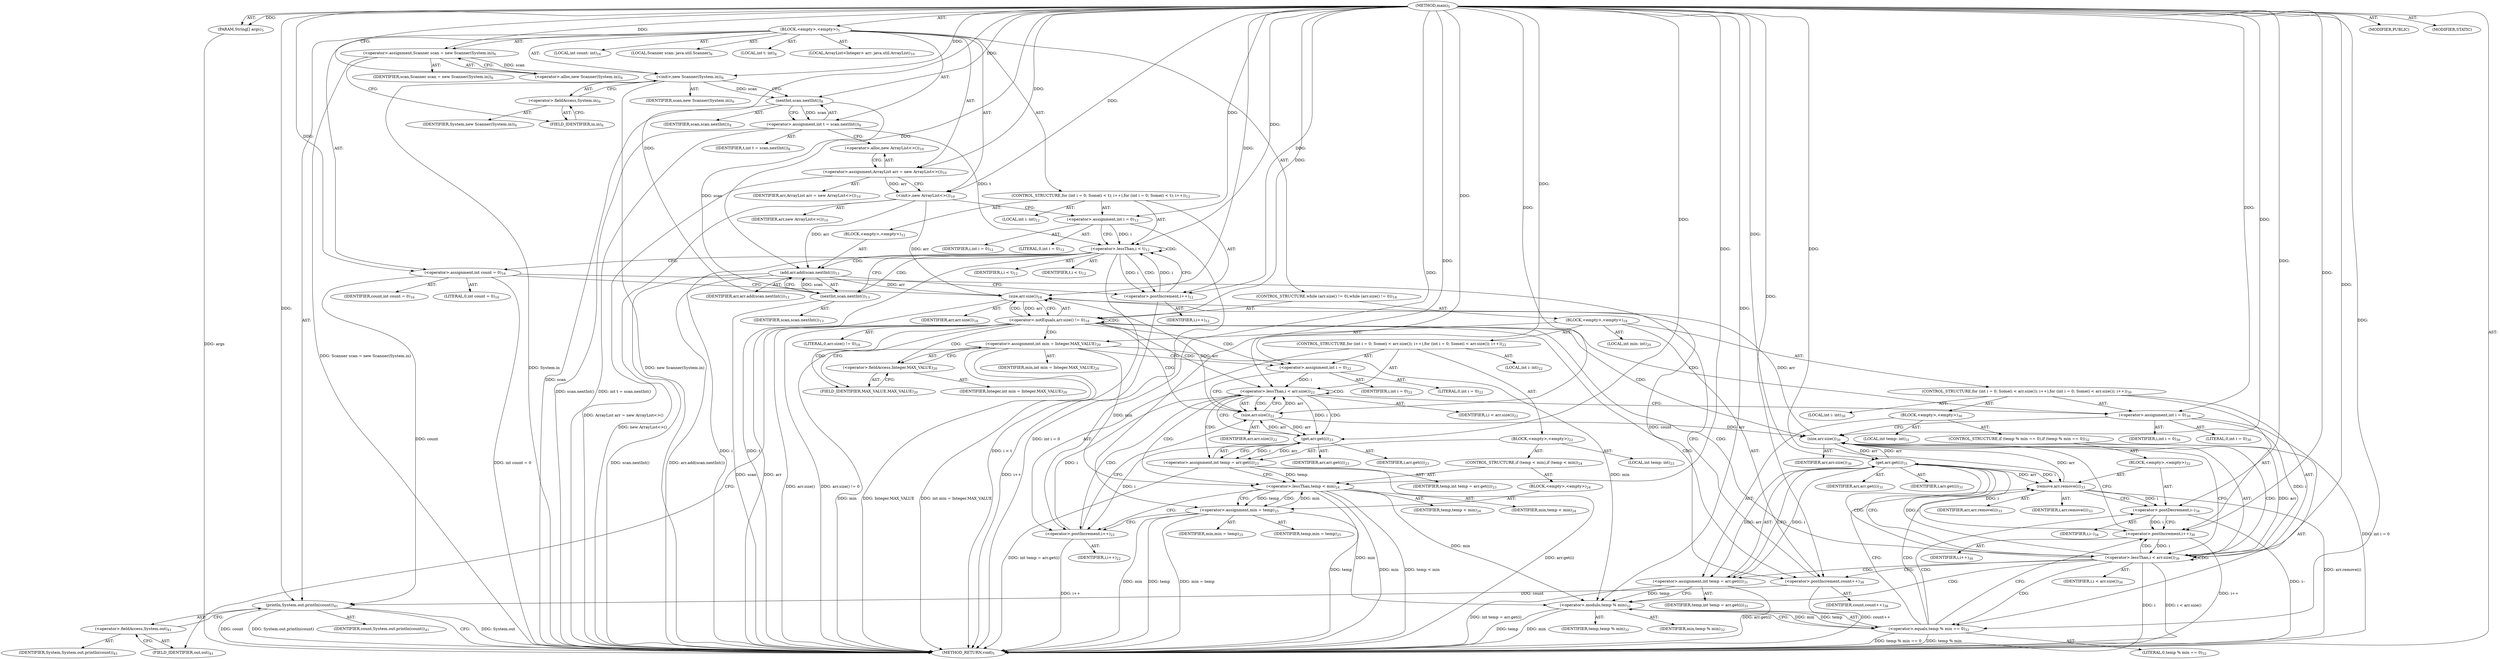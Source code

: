digraph "main" {  
"21" [label = <(METHOD,main)<SUB>5</SUB>> ]
"22" [label = <(PARAM,String[] args)<SUB>5</SUB>> ]
"23" [label = <(BLOCK,&lt;empty&gt;,&lt;empty&gt;)<SUB>5</SUB>> ]
"4" [label = <(LOCAL,Scanner scan: java.util.Scanner)<SUB>6</SUB>> ]
"24" [label = <(&lt;operator&gt;.assignment,Scanner scan = new Scanner(System.in))<SUB>6</SUB>> ]
"25" [label = <(IDENTIFIER,scan,Scanner scan = new Scanner(System.in))<SUB>6</SUB>> ]
"26" [label = <(&lt;operator&gt;.alloc,new Scanner(System.in))<SUB>6</SUB>> ]
"27" [label = <(&lt;init&gt;,new Scanner(System.in))<SUB>6</SUB>> ]
"3" [label = <(IDENTIFIER,scan,new Scanner(System.in))<SUB>6</SUB>> ]
"28" [label = <(&lt;operator&gt;.fieldAccess,System.in)<SUB>6</SUB>> ]
"29" [label = <(IDENTIFIER,System,new Scanner(System.in))<SUB>6</SUB>> ]
"30" [label = <(FIELD_IDENTIFIER,in,in)<SUB>6</SUB>> ]
"31" [label = <(LOCAL,int t: int)<SUB>8</SUB>> ]
"32" [label = <(&lt;operator&gt;.assignment,int t = scan.nextInt())<SUB>8</SUB>> ]
"33" [label = <(IDENTIFIER,t,int t = scan.nextInt())<SUB>8</SUB>> ]
"34" [label = <(nextInt,scan.nextInt())<SUB>8</SUB>> ]
"35" [label = <(IDENTIFIER,scan,scan.nextInt())<SUB>8</SUB>> ]
"6" [label = <(LOCAL,ArrayList&lt;Integer&gt; arr: java.util.ArrayList)<SUB>10</SUB>> ]
"36" [label = <(&lt;operator&gt;.assignment,ArrayList arr = new ArrayList&lt;&gt;())<SUB>10</SUB>> ]
"37" [label = <(IDENTIFIER,arr,ArrayList arr = new ArrayList&lt;&gt;())<SUB>10</SUB>> ]
"38" [label = <(&lt;operator&gt;.alloc,new ArrayList&lt;&gt;())<SUB>10</SUB>> ]
"39" [label = <(&lt;init&gt;,new ArrayList&lt;&gt;())<SUB>10</SUB>> ]
"5" [label = <(IDENTIFIER,arr,new ArrayList&lt;&gt;())<SUB>10</SUB>> ]
"40" [label = <(CONTROL_STRUCTURE,for (int i = 0; Some(i &lt; t); i++),for (int i = 0; Some(i &lt; t); i++))<SUB>12</SUB>> ]
"41" [label = <(LOCAL,int i: int)<SUB>12</SUB>> ]
"42" [label = <(&lt;operator&gt;.assignment,int i = 0)<SUB>12</SUB>> ]
"43" [label = <(IDENTIFIER,i,int i = 0)<SUB>12</SUB>> ]
"44" [label = <(LITERAL,0,int i = 0)<SUB>12</SUB>> ]
"45" [label = <(&lt;operator&gt;.lessThan,i &lt; t)<SUB>12</SUB>> ]
"46" [label = <(IDENTIFIER,i,i &lt; t)<SUB>12</SUB>> ]
"47" [label = <(IDENTIFIER,t,i &lt; t)<SUB>12</SUB>> ]
"48" [label = <(&lt;operator&gt;.postIncrement,i++)<SUB>12</SUB>> ]
"49" [label = <(IDENTIFIER,i,i++)<SUB>12</SUB>> ]
"50" [label = <(BLOCK,&lt;empty&gt;,&lt;empty&gt;)<SUB>12</SUB>> ]
"51" [label = <(add,arr.add(scan.nextInt()))<SUB>13</SUB>> ]
"52" [label = <(IDENTIFIER,arr,arr.add(scan.nextInt()))<SUB>13</SUB>> ]
"53" [label = <(nextInt,scan.nextInt())<SUB>13</SUB>> ]
"54" [label = <(IDENTIFIER,scan,scan.nextInt())<SUB>13</SUB>> ]
"55" [label = <(LOCAL,int count: int)<SUB>16</SUB>> ]
"56" [label = <(&lt;operator&gt;.assignment,int count = 0)<SUB>16</SUB>> ]
"57" [label = <(IDENTIFIER,count,int count = 0)<SUB>16</SUB>> ]
"58" [label = <(LITERAL,0,int count = 0)<SUB>16</SUB>> ]
"59" [label = <(CONTROL_STRUCTURE,while (arr.size() != 0),while (arr.size() != 0))<SUB>18</SUB>> ]
"60" [label = <(&lt;operator&gt;.notEquals,arr.size() != 0)<SUB>18</SUB>> ]
"61" [label = <(size,arr.size())<SUB>18</SUB>> ]
"62" [label = <(IDENTIFIER,arr,arr.size())<SUB>18</SUB>> ]
"63" [label = <(LITERAL,0,arr.size() != 0)<SUB>18</SUB>> ]
"64" [label = <(BLOCK,&lt;empty&gt;,&lt;empty&gt;)<SUB>18</SUB>> ]
"65" [label = <(LOCAL,int min: int)<SUB>20</SUB>> ]
"66" [label = <(&lt;operator&gt;.assignment,int min = Integer.MAX_VALUE)<SUB>20</SUB>> ]
"67" [label = <(IDENTIFIER,min,int min = Integer.MAX_VALUE)<SUB>20</SUB>> ]
"68" [label = <(&lt;operator&gt;.fieldAccess,Integer.MAX_VALUE)<SUB>20</SUB>> ]
"69" [label = <(IDENTIFIER,Integer,int min = Integer.MAX_VALUE)<SUB>20</SUB>> ]
"70" [label = <(FIELD_IDENTIFIER,MAX_VALUE,MAX_VALUE)<SUB>20</SUB>> ]
"71" [label = <(CONTROL_STRUCTURE,for (int i = 0; Some(i &lt; arr.size()); i++),for (int i = 0; Some(i &lt; arr.size()); i++))<SUB>22</SUB>> ]
"72" [label = <(LOCAL,int i: int)<SUB>22</SUB>> ]
"73" [label = <(&lt;operator&gt;.assignment,int i = 0)<SUB>22</SUB>> ]
"74" [label = <(IDENTIFIER,i,int i = 0)<SUB>22</SUB>> ]
"75" [label = <(LITERAL,0,int i = 0)<SUB>22</SUB>> ]
"76" [label = <(&lt;operator&gt;.lessThan,i &lt; arr.size())<SUB>22</SUB>> ]
"77" [label = <(IDENTIFIER,i,i &lt; arr.size())<SUB>22</SUB>> ]
"78" [label = <(size,arr.size())<SUB>22</SUB>> ]
"79" [label = <(IDENTIFIER,arr,arr.size())<SUB>22</SUB>> ]
"80" [label = <(&lt;operator&gt;.postIncrement,i++)<SUB>22</SUB>> ]
"81" [label = <(IDENTIFIER,i,i++)<SUB>22</SUB>> ]
"82" [label = <(BLOCK,&lt;empty&gt;,&lt;empty&gt;)<SUB>22</SUB>> ]
"83" [label = <(LOCAL,int temp: int)<SUB>23</SUB>> ]
"84" [label = <(&lt;operator&gt;.assignment,int temp = arr.get(i))<SUB>23</SUB>> ]
"85" [label = <(IDENTIFIER,temp,int temp = arr.get(i))<SUB>23</SUB>> ]
"86" [label = <(get,arr.get(i))<SUB>23</SUB>> ]
"87" [label = <(IDENTIFIER,arr,arr.get(i))<SUB>23</SUB>> ]
"88" [label = <(IDENTIFIER,i,arr.get(i))<SUB>23</SUB>> ]
"89" [label = <(CONTROL_STRUCTURE,if (temp &lt; min),if (temp &lt; min))<SUB>24</SUB>> ]
"90" [label = <(&lt;operator&gt;.lessThan,temp &lt; min)<SUB>24</SUB>> ]
"91" [label = <(IDENTIFIER,temp,temp &lt; min)<SUB>24</SUB>> ]
"92" [label = <(IDENTIFIER,min,temp &lt; min)<SUB>24</SUB>> ]
"93" [label = <(BLOCK,&lt;empty&gt;,&lt;empty&gt;)<SUB>24</SUB>> ]
"94" [label = <(&lt;operator&gt;.assignment,min = temp)<SUB>25</SUB>> ]
"95" [label = <(IDENTIFIER,min,min = temp)<SUB>25</SUB>> ]
"96" [label = <(IDENTIFIER,temp,min = temp)<SUB>25</SUB>> ]
"97" [label = <(CONTROL_STRUCTURE,for (int i = 0; Some(i &lt; arr.size()); i++),for (int i = 0; Some(i &lt; arr.size()); i++))<SUB>30</SUB>> ]
"98" [label = <(LOCAL,int i: int)<SUB>30</SUB>> ]
"99" [label = <(&lt;operator&gt;.assignment,int i = 0)<SUB>30</SUB>> ]
"100" [label = <(IDENTIFIER,i,int i = 0)<SUB>30</SUB>> ]
"101" [label = <(LITERAL,0,int i = 0)<SUB>30</SUB>> ]
"102" [label = <(&lt;operator&gt;.lessThan,i &lt; arr.size())<SUB>30</SUB>> ]
"103" [label = <(IDENTIFIER,i,i &lt; arr.size())<SUB>30</SUB>> ]
"104" [label = <(size,arr.size())<SUB>30</SUB>> ]
"105" [label = <(IDENTIFIER,arr,arr.size())<SUB>30</SUB>> ]
"106" [label = <(&lt;operator&gt;.postIncrement,i++)<SUB>30</SUB>> ]
"107" [label = <(IDENTIFIER,i,i++)<SUB>30</SUB>> ]
"108" [label = <(BLOCK,&lt;empty&gt;,&lt;empty&gt;)<SUB>30</SUB>> ]
"109" [label = <(LOCAL,int temp: int)<SUB>31</SUB>> ]
"110" [label = <(&lt;operator&gt;.assignment,int temp = arr.get(i))<SUB>31</SUB>> ]
"111" [label = <(IDENTIFIER,temp,int temp = arr.get(i))<SUB>31</SUB>> ]
"112" [label = <(get,arr.get(i))<SUB>31</SUB>> ]
"113" [label = <(IDENTIFIER,arr,arr.get(i))<SUB>31</SUB>> ]
"114" [label = <(IDENTIFIER,i,arr.get(i))<SUB>31</SUB>> ]
"115" [label = <(CONTROL_STRUCTURE,if (temp % min == 0),if (temp % min == 0))<SUB>32</SUB>> ]
"116" [label = <(&lt;operator&gt;.equals,temp % min == 0)<SUB>32</SUB>> ]
"117" [label = <(&lt;operator&gt;.modulo,temp % min)<SUB>32</SUB>> ]
"118" [label = <(IDENTIFIER,temp,temp % min)<SUB>32</SUB>> ]
"119" [label = <(IDENTIFIER,min,temp % min)<SUB>32</SUB>> ]
"120" [label = <(LITERAL,0,temp % min == 0)<SUB>32</SUB>> ]
"121" [label = <(BLOCK,&lt;empty&gt;,&lt;empty&gt;)<SUB>32</SUB>> ]
"122" [label = <(remove,arr.remove(i))<SUB>33</SUB>> ]
"123" [label = <(IDENTIFIER,arr,arr.remove(i))<SUB>33</SUB>> ]
"124" [label = <(IDENTIFIER,i,arr.remove(i))<SUB>33</SUB>> ]
"125" [label = <(&lt;operator&gt;.postDecrement,i--)<SUB>34</SUB>> ]
"126" [label = <(IDENTIFIER,i,i--)<SUB>34</SUB>> ]
"127" [label = <(&lt;operator&gt;.postIncrement,count++)<SUB>38</SUB>> ]
"128" [label = <(IDENTIFIER,count,count++)<SUB>38</SUB>> ]
"129" [label = <(println,System.out.println(count))<SUB>41</SUB>> ]
"130" [label = <(&lt;operator&gt;.fieldAccess,System.out)<SUB>41</SUB>> ]
"131" [label = <(IDENTIFIER,System,System.out.println(count))<SUB>41</SUB>> ]
"132" [label = <(FIELD_IDENTIFIER,out,out)<SUB>41</SUB>> ]
"133" [label = <(IDENTIFIER,count,System.out.println(count))<SUB>41</SUB>> ]
"134" [label = <(MODIFIER,PUBLIC)> ]
"135" [label = <(MODIFIER,STATIC)> ]
"136" [label = <(METHOD_RETURN,void)<SUB>5</SUB>> ]
  "21" -> "22"  [ label = "AST: "] 
  "21" -> "23"  [ label = "AST: "] 
  "21" -> "134"  [ label = "AST: "] 
  "21" -> "135"  [ label = "AST: "] 
  "21" -> "136"  [ label = "AST: "] 
  "23" -> "4"  [ label = "AST: "] 
  "23" -> "24"  [ label = "AST: "] 
  "23" -> "27"  [ label = "AST: "] 
  "23" -> "31"  [ label = "AST: "] 
  "23" -> "32"  [ label = "AST: "] 
  "23" -> "6"  [ label = "AST: "] 
  "23" -> "36"  [ label = "AST: "] 
  "23" -> "39"  [ label = "AST: "] 
  "23" -> "40"  [ label = "AST: "] 
  "23" -> "55"  [ label = "AST: "] 
  "23" -> "56"  [ label = "AST: "] 
  "23" -> "59"  [ label = "AST: "] 
  "23" -> "129"  [ label = "AST: "] 
  "24" -> "25"  [ label = "AST: "] 
  "24" -> "26"  [ label = "AST: "] 
  "27" -> "3"  [ label = "AST: "] 
  "27" -> "28"  [ label = "AST: "] 
  "28" -> "29"  [ label = "AST: "] 
  "28" -> "30"  [ label = "AST: "] 
  "32" -> "33"  [ label = "AST: "] 
  "32" -> "34"  [ label = "AST: "] 
  "34" -> "35"  [ label = "AST: "] 
  "36" -> "37"  [ label = "AST: "] 
  "36" -> "38"  [ label = "AST: "] 
  "39" -> "5"  [ label = "AST: "] 
  "40" -> "41"  [ label = "AST: "] 
  "40" -> "42"  [ label = "AST: "] 
  "40" -> "45"  [ label = "AST: "] 
  "40" -> "48"  [ label = "AST: "] 
  "40" -> "50"  [ label = "AST: "] 
  "42" -> "43"  [ label = "AST: "] 
  "42" -> "44"  [ label = "AST: "] 
  "45" -> "46"  [ label = "AST: "] 
  "45" -> "47"  [ label = "AST: "] 
  "48" -> "49"  [ label = "AST: "] 
  "50" -> "51"  [ label = "AST: "] 
  "51" -> "52"  [ label = "AST: "] 
  "51" -> "53"  [ label = "AST: "] 
  "53" -> "54"  [ label = "AST: "] 
  "56" -> "57"  [ label = "AST: "] 
  "56" -> "58"  [ label = "AST: "] 
  "59" -> "60"  [ label = "AST: "] 
  "59" -> "64"  [ label = "AST: "] 
  "60" -> "61"  [ label = "AST: "] 
  "60" -> "63"  [ label = "AST: "] 
  "61" -> "62"  [ label = "AST: "] 
  "64" -> "65"  [ label = "AST: "] 
  "64" -> "66"  [ label = "AST: "] 
  "64" -> "71"  [ label = "AST: "] 
  "64" -> "97"  [ label = "AST: "] 
  "64" -> "127"  [ label = "AST: "] 
  "66" -> "67"  [ label = "AST: "] 
  "66" -> "68"  [ label = "AST: "] 
  "68" -> "69"  [ label = "AST: "] 
  "68" -> "70"  [ label = "AST: "] 
  "71" -> "72"  [ label = "AST: "] 
  "71" -> "73"  [ label = "AST: "] 
  "71" -> "76"  [ label = "AST: "] 
  "71" -> "80"  [ label = "AST: "] 
  "71" -> "82"  [ label = "AST: "] 
  "73" -> "74"  [ label = "AST: "] 
  "73" -> "75"  [ label = "AST: "] 
  "76" -> "77"  [ label = "AST: "] 
  "76" -> "78"  [ label = "AST: "] 
  "78" -> "79"  [ label = "AST: "] 
  "80" -> "81"  [ label = "AST: "] 
  "82" -> "83"  [ label = "AST: "] 
  "82" -> "84"  [ label = "AST: "] 
  "82" -> "89"  [ label = "AST: "] 
  "84" -> "85"  [ label = "AST: "] 
  "84" -> "86"  [ label = "AST: "] 
  "86" -> "87"  [ label = "AST: "] 
  "86" -> "88"  [ label = "AST: "] 
  "89" -> "90"  [ label = "AST: "] 
  "89" -> "93"  [ label = "AST: "] 
  "90" -> "91"  [ label = "AST: "] 
  "90" -> "92"  [ label = "AST: "] 
  "93" -> "94"  [ label = "AST: "] 
  "94" -> "95"  [ label = "AST: "] 
  "94" -> "96"  [ label = "AST: "] 
  "97" -> "98"  [ label = "AST: "] 
  "97" -> "99"  [ label = "AST: "] 
  "97" -> "102"  [ label = "AST: "] 
  "97" -> "106"  [ label = "AST: "] 
  "97" -> "108"  [ label = "AST: "] 
  "99" -> "100"  [ label = "AST: "] 
  "99" -> "101"  [ label = "AST: "] 
  "102" -> "103"  [ label = "AST: "] 
  "102" -> "104"  [ label = "AST: "] 
  "104" -> "105"  [ label = "AST: "] 
  "106" -> "107"  [ label = "AST: "] 
  "108" -> "109"  [ label = "AST: "] 
  "108" -> "110"  [ label = "AST: "] 
  "108" -> "115"  [ label = "AST: "] 
  "110" -> "111"  [ label = "AST: "] 
  "110" -> "112"  [ label = "AST: "] 
  "112" -> "113"  [ label = "AST: "] 
  "112" -> "114"  [ label = "AST: "] 
  "115" -> "116"  [ label = "AST: "] 
  "115" -> "121"  [ label = "AST: "] 
  "116" -> "117"  [ label = "AST: "] 
  "116" -> "120"  [ label = "AST: "] 
  "117" -> "118"  [ label = "AST: "] 
  "117" -> "119"  [ label = "AST: "] 
  "121" -> "122"  [ label = "AST: "] 
  "121" -> "125"  [ label = "AST: "] 
  "122" -> "123"  [ label = "AST: "] 
  "122" -> "124"  [ label = "AST: "] 
  "125" -> "126"  [ label = "AST: "] 
  "127" -> "128"  [ label = "AST: "] 
  "129" -> "130"  [ label = "AST: "] 
  "129" -> "133"  [ label = "AST: "] 
  "130" -> "131"  [ label = "AST: "] 
  "130" -> "132"  [ label = "AST: "] 
  "24" -> "30"  [ label = "CFG: "] 
  "27" -> "34"  [ label = "CFG: "] 
  "32" -> "38"  [ label = "CFG: "] 
  "36" -> "39"  [ label = "CFG: "] 
  "39" -> "42"  [ label = "CFG: "] 
  "56" -> "61"  [ label = "CFG: "] 
  "129" -> "136"  [ label = "CFG: "] 
  "26" -> "24"  [ label = "CFG: "] 
  "28" -> "27"  [ label = "CFG: "] 
  "34" -> "32"  [ label = "CFG: "] 
  "38" -> "36"  [ label = "CFG: "] 
  "42" -> "45"  [ label = "CFG: "] 
  "45" -> "53"  [ label = "CFG: "] 
  "45" -> "56"  [ label = "CFG: "] 
  "48" -> "45"  [ label = "CFG: "] 
  "60" -> "70"  [ label = "CFG: "] 
  "60" -> "132"  [ label = "CFG: "] 
  "130" -> "129"  [ label = "CFG: "] 
  "30" -> "28"  [ label = "CFG: "] 
  "51" -> "48"  [ label = "CFG: "] 
  "61" -> "60"  [ label = "CFG: "] 
  "66" -> "73"  [ label = "CFG: "] 
  "127" -> "61"  [ label = "CFG: "] 
  "132" -> "130"  [ label = "CFG: "] 
  "53" -> "51"  [ label = "CFG: "] 
  "68" -> "66"  [ label = "CFG: "] 
  "73" -> "78"  [ label = "CFG: "] 
  "76" -> "86"  [ label = "CFG: "] 
  "76" -> "99"  [ label = "CFG: "] 
  "80" -> "78"  [ label = "CFG: "] 
  "99" -> "104"  [ label = "CFG: "] 
  "102" -> "112"  [ label = "CFG: "] 
  "102" -> "127"  [ label = "CFG: "] 
  "106" -> "104"  [ label = "CFG: "] 
  "70" -> "68"  [ label = "CFG: "] 
  "78" -> "76"  [ label = "CFG: "] 
  "84" -> "90"  [ label = "CFG: "] 
  "104" -> "102"  [ label = "CFG: "] 
  "110" -> "117"  [ label = "CFG: "] 
  "86" -> "84"  [ label = "CFG: "] 
  "90" -> "94"  [ label = "CFG: "] 
  "90" -> "80"  [ label = "CFG: "] 
  "112" -> "110"  [ label = "CFG: "] 
  "116" -> "122"  [ label = "CFG: "] 
  "116" -> "106"  [ label = "CFG: "] 
  "94" -> "80"  [ label = "CFG: "] 
  "117" -> "116"  [ label = "CFG: "] 
  "122" -> "125"  [ label = "CFG: "] 
  "125" -> "106"  [ label = "CFG: "] 
  "21" -> "26"  [ label = "CFG: "] 
  "22" -> "136"  [ label = "DDG: args"] 
  "24" -> "136"  [ label = "DDG: Scanner scan = new Scanner(System.in)"] 
  "27" -> "136"  [ label = "DDG: System.in"] 
  "27" -> "136"  [ label = "DDG: new Scanner(System.in)"] 
  "34" -> "136"  [ label = "DDG: scan"] 
  "32" -> "136"  [ label = "DDG: scan.nextInt()"] 
  "32" -> "136"  [ label = "DDG: int t = scan.nextInt()"] 
  "36" -> "136"  [ label = "DDG: ArrayList arr = new ArrayList&lt;&gt;()"] 
  "39" -> "136"  [ label = "DDG: new ArrayList&lt;&gt;()"] 
  "42" -> "136"  [ label = "DDG: int i = 0"] 
  "45" -> "136"  [ label = "DDG: i"] 
  "45" -> "136"  [ label = "DDG: t"] 
  "45" -> "136"  [ label = "DDG: i &lt; t"] 
  "56" -> "136"  [ label = "DDG: int count = 0"] 
  "61" -> "136"  [ label = "DDG: arr"] 
  "60" -> "136"  [ label = "DDG: arr.size()"] 
  "60" -> "136"  [ label = "DDG: arr.size() != 0"] 
  "129" -> "136"  [ label = "DDG: System.out"] 
  "129" -> "136"  [ label = "DDG: count"] 
  "129" -> "136"  [ label = "DDG: System.out.println(count)"] 
  "66" -> "136"  [ label = "DDG: min"] 
  "66" -> "136"  [ label = "DDG: Integer.MAX_VALUE"] 
  "66" -> "136"  [ label = "DDG: int min = Integer.MAX_VALUE"] 
  "99" -> "136"  [ label = "DDG: int i = 0"] 
  "102" -> "136"  [ label = "DDG: i"] 
  "102" -> "136"  [ label = "DDG: i &lt; arr.size()"] 
  "127" -> "136"  [ label = "DDG: count++"] 
  "110" -> "136"  [ label = "DDG: arr.get(i)"] 
  "110" -> "136"  [ label = "DDG: int temp = arr.get(i)"] 
  "117" -> "136"  [ label = "DDG: temp"] 
  "117" -> "136"  [ label = "DDG: min"] 
  "116" -> "136"  [ label = "DDG: temp % min"] 
  "116" -> "136"  [ label = "DDG: temp % min == 0"] 
  "122" -> "136"  [ label = "DDG: arr.remove(i)"] 
  "125" -> "136"  [ label = "DDG: i--"] 
  "106" -> "136"  [ label = "DDG: i++"] 
  "84" -> "136"  [ label = "DDG: arr.get(i)"] 
  "84" -> "136"  [ label = "DDG: int temp = arr.get(i)"] 
  "90" -> "136"  [ label = "DDG: temp"] 
  "90" -> "136"  [ label = "DDG: min"] 
  "90" -> "136"  [ label = "DDG: temp &lt; min"] 
  "94" -> "136"  [ label = "DDG: min"] 
  "94" -> "136"  [ label = "DDG: temp"] 
  "94" -> "136"  [ label = "DDG: min = temp"] 
  "80" -> "136"  [ label = "DDG: i++"] 
  "53" -> "136"  [ label = "DDG: scan"] 
  "51" -> "136"  [ label = "DDG: scan.nextInt()"] 
  "51" -> "136"  [ label = "DDG: arr.add(scan.nextInt())"] 
  "48" -> "136"  [ label = "DDG: i++"] 
  "21" -> "22"  [ label = "DDG: "] 
  "21" -> "24"  [ label = "DDG: "] 
  "34" -> "32"  [ label = "DDG: scan"] 
  "21" -> "36"  [ label = "DDG: "] 
  "21" -> "56"  [ label = "DDG: "] 
  "24" -> "27"  [ label = "DDG: scan"] 
  "21" -> "27"  [ label = "DDG: "] 
  "36" -> "39"  [ label = "DDG: arr"] 
  "21" -> "39"  [ label = "DDG: "] 
  "21" -> "42"  [ label = "DDG: "] 
  "56" -> "129"  [ label = "DDG: count"] 
  "127" -> "129"  [ label = "DDG: count"] 
  "21" -> "129"  [ label = "DDG: "] 
  "27" -> "34"  [ label = "DDG: scan"] 
  "21" -> "34"  [ label = "DDG: "] 
  "42" -> "45"  [ label = "DDG: i"] 
  "48" -> "45"  [ label = "DDG: i"] 
  "21" -> "45"  [ label = "DDG: "] 
  "32" -> "45"  [ label = "DDG: t"] 
  "45" -> "48"  [ label = "DDG: i"] 
  "21" -> "48"  [ label = "DDG: "] 
  "61" -> "60"  [ label = "DDG: arr"] 
  "21" -> "60"  [ label = "DDG: "] 
  "39" -> "51"  [ label = "DDG: arr"] 
  "21" -> "51"  [ label = "DDG: "] 
  "53" -> "51"  [ label = "DDG: scan"] 
  "39" -> "61"  [ label = "DDG: arr"] 
  "104" -> "61"  [ label = "DDG: arr"] 
  "51" -> "61"  [ label = "DDG: arr"] 
  "21" -> "61"  [ label = "DDG: "] 
  "21" -> "73"  [ label = "DDG: "] 
  "21" -> "99"  [ label = "DDG: "] 
  "56" -> "127"  [ label = "DDG: count"] 
  "21" -> "127"  [ label = "DDG: "] 
  "34" -> "53"  [ label = "DDG: scan"] 
  "21" -> "53"  [ label = "DDG: "] 
  "73" -> "76"  [ label = "DDG: i"] 
  "80" -> "76"  [ label = "DDG: i"] 
  "21" -> "76"  [ label = "DDG: "] 
  "78" -> "76"  [ label = "DDG: arr"] 
  "86" -> "80"  [ label = "DDG: i"] 
  "21" -> "80"  [ label = "DDG: "] 
  "86" -> "84"  [ label = "DDG: arr"] 
  "86" -> "84"  [ label = "DDG: i"] 
  "99" -> "102"  [ label = "DDG: i"] 
  "106" -> "102"  [ label = "DDG: i"] 
  "21" -> "102"  [ label = "DDG: "] 
  "104" -> "102"  [ label = "DDG: arr"] 
  "112" -> "106"  [ label = "DDG: i"] 
  "125" -> "106"  [ label = "DDG: i"] 
  "21" -> "106"  [ label = "DDG: "] 
  "112" -> "110"  [ label = "DDG: arr"] 
  "112" -> "110"  [ label = "DDG: i"] 
  "61" -> "78"  [ label = "DDG: arr"] 
  "86" -> "78"  [ label = "DDG: arr"] 
  "21" -> "78"  [ label = "DDG: "] 
  "78" -> "104"  [ label = "DDG: arr"] 
  "112" -> "104"  [ label = "DDG: arr"] 
  "122" -> "104"  [ label = "DDG: arr"] 
  "21" -> "104"  [ label = "DDG: "] 
  "78" -> "86"  [ label = "DDG: arr"] 
  "21" -> "86"  [ label = "DDG: "] 
  "76" -> "86"  [ label = "DDG: i"] 
  "84" -> "90"  [ label = "DDG: temp"] 
  "21" -> "90"  [ label = "DDG: "] 
  "66" -> "90"  [ label = "DDG: min"] 
  "94" -> "90"  [ label = "DDG: min"] 
  "90" -> "94"  [ label = "DDG: temp"] 
  "21" -> "94"  [ label = "DDG: "] 
  "104" -> "112"  [ label = "DDG: arr"] 
  "21" -> "112"  [ label = "DDG: "] 
  "102" -> "112"  [ label = "DDG: i"] 
  "117" -> "116"  [ label = "DDG: temp"] 
  "117" -> "116"  [ label = "DDG: min"] 
  "21" -> "116"  [ label = "DDG: "] 
  "110" -> "117"  [ label = "DDG: temp"] 
  "21" -> "117"  [ label = "DDG: "] 
  "66" -> "117"  [ label = "DDG: min"] 
  "90" -> "117"  [ label = "DDG: min"] 
  "94" -> "117"  [ label = "DDG: min"] 
  "112" -> "122"  [ label = "DDG: arr"] 
  "21" -> "122"  [ label = "DDG: "] 
  "112" -> "122"  [ label = "DDG: i"] 
  "122" -> "125"  [ label = "DDG: i"] 
  "21" -> "125"  [ label = "DDG: "] 
  "45" -> "48"  [ label = "CDG: "] 
  "45" -> "51"  [ label = "CDG: "] 
  "45" -> "45"  [ label = "CDG: "] 
  "45" -> "53"  [ label = "CDG: "] 
  "60" -> "68"  [ label = "CDG: "] 
  "60" -> "60"  [ label = "CDG: "] 
  "60" -> "73"  [ label = "CDG: "] 
  "60" -> "66"  [ label = "CDG: "] 
  "60" -> "99"  [ label = "CDG: "] 
  "60" -> "102"  [ label = "CDG: "] 
  "60" -> "104"  [ label = "CDG: "] 
  "60" -> "76"  [ label = "CDG: "] 
  "60" -> "61"  [ label = "CDG: "] 
  "60" -> "70"  [ label = "CDG: "] 
  "60" -> "127"  [ label = "CDG: "] 
  "60" -> "78"  [ label = "CDG: "] 
  "76" -> "84"  [ label = "CDG: "] 
  "76" -> "76"  [ label = "CDG: "] 
  "76" -> "90"  [ label = "CDG: "] 
  "76" -> "80"  [ label = "CDG: "] 
  "76" -> "78"  [ label = "CDG: "] 
  "76" -> "86"  [ label = "CDG: "] 
  "102" -> "116"  [ label = "CDG: "] 
  "102" -> "102"  [ label = "CDG: "] 
  "102" -> "104"  [ label = "CDG: "] 
  "102" -> "106"  [ label = "CDG: "] 
  "102" -> "112"  [ label = "CDG: "] 
  "102" -> "110"  [ label = "CDG: "] 
  "102" -> "117"  [ label = "CDG: "] 
  "90" -> "94"  [ label = "CDG: "] 
  "116" -> "122"  [ label = "CDG: "] 
  "116" -> "125"  [ label = "CDG: "] 
}
